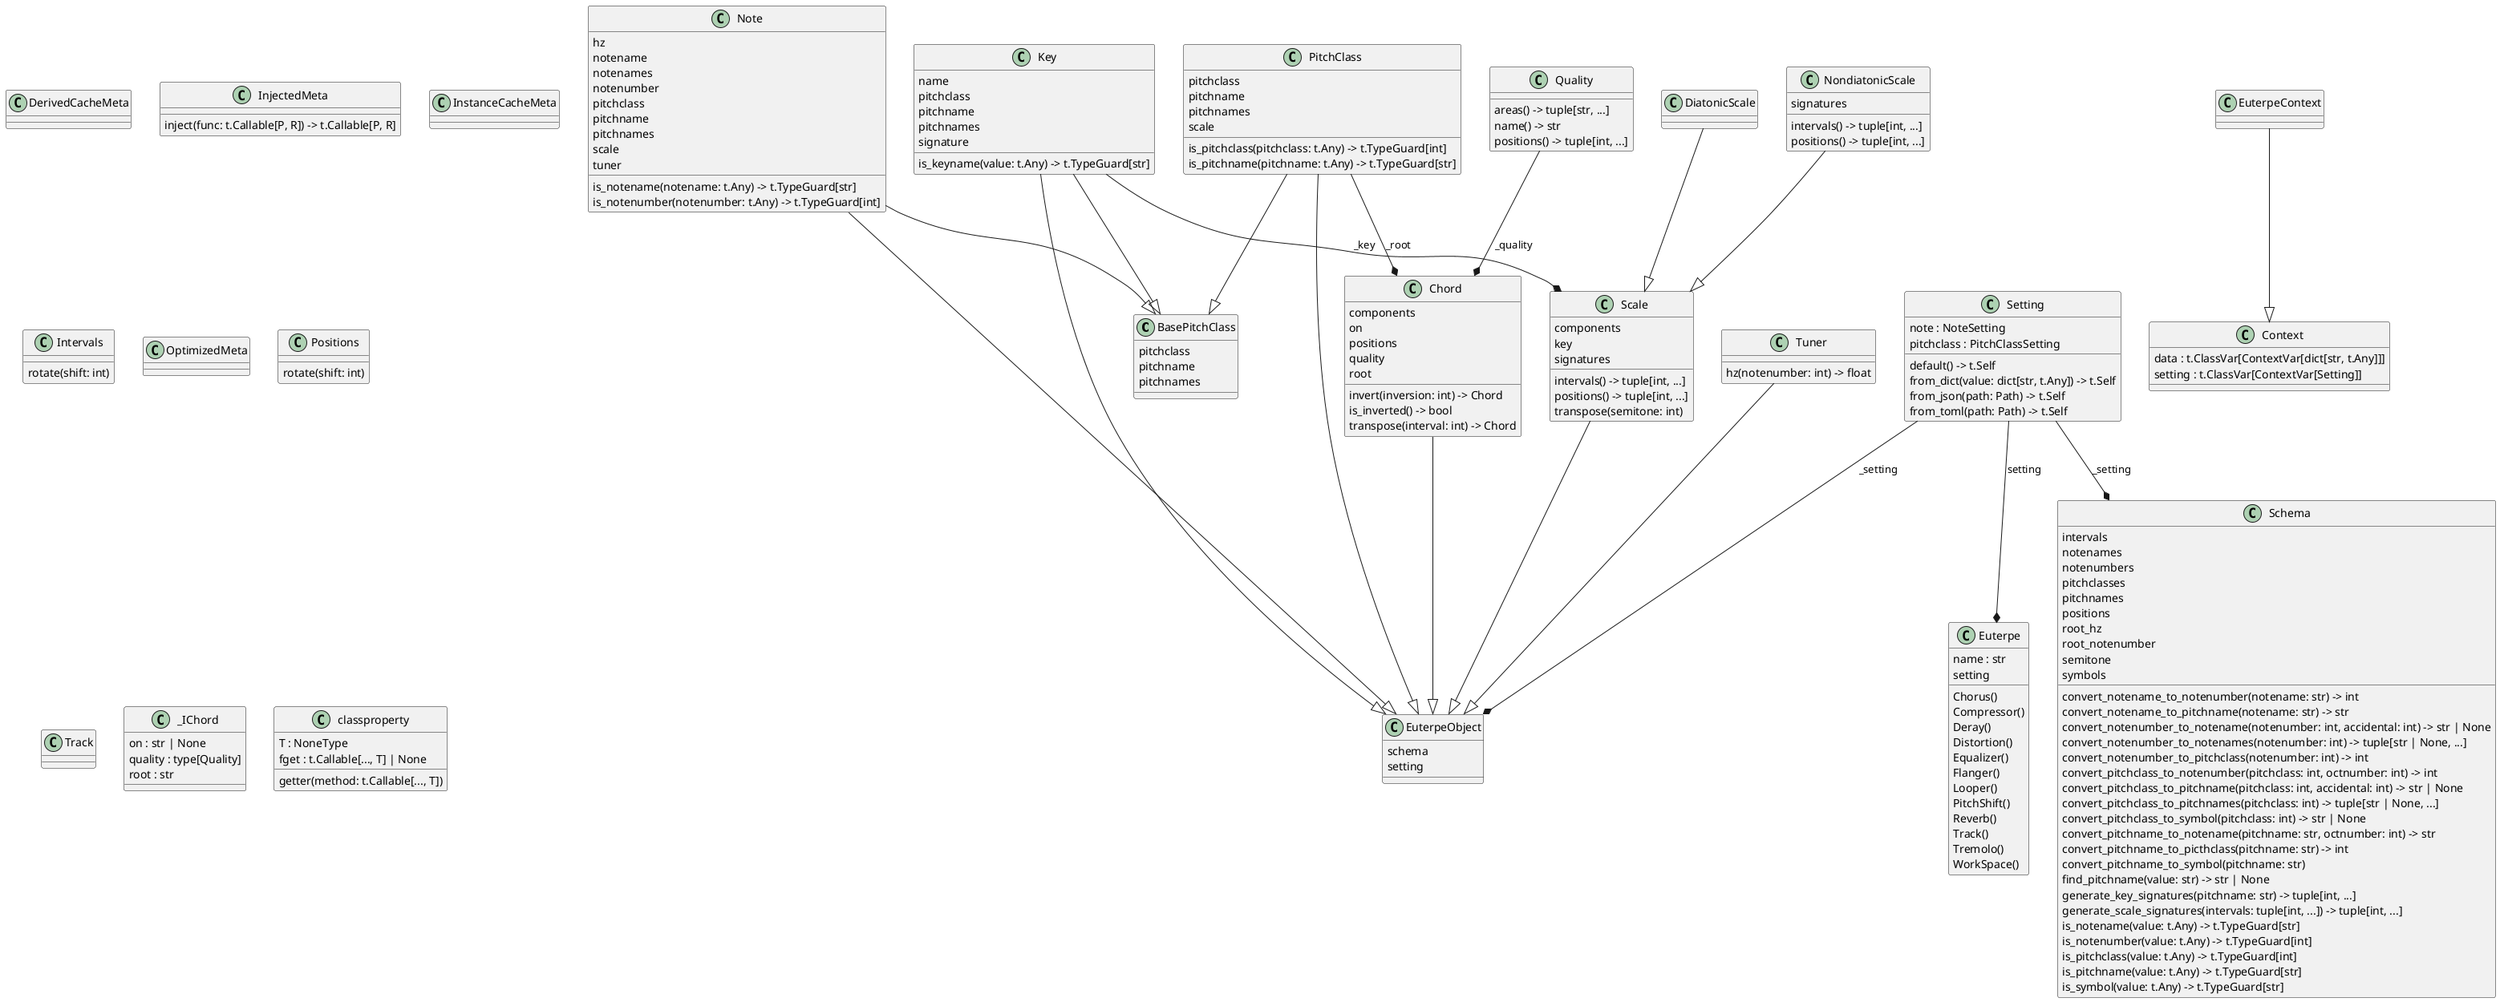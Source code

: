 @startuml classes
set namespaceSeparator none
class "BasePitchClass" as euterpe.note._base.BasePitchClass {
  pitchclass
  pitchname
  pitchnames
}
class "Chord" as euterpe.chord.chord.Chord {
  components
  on
  positions
  quality
  root
  invert(inversion: int) -> Chord
  is_inverted() -> bool
  transpose(interval: int) -> Chord
}
class "Context" as euterpe._core.framework.context.Context {
  data : t.ClassVar[ContextVar[dict[str, t.Any]]]
  setting : t.ClassVar[ContextVar[Setting]]
}
class "DerivedCacheMeta" as euterpe._core.framework.derivedcache.DerivedCacheMeta {
}
class "DiatonicScale" as euterpe.scale.diatonic.DiatonicScale {
}
class "Euterpe" as euterpe.utils.euterpe.Euterpe {
  name : str
  setting
  Chorus()
  Compressor()
  Deray()
  Distortion()
  Equalizer()
  Flanger()
  Looper()
  PitchShift()
  Reverb()
  Track()
  Tremolo()
  WorkSpace()
}
class "EuterpeContext" as euterpe.utils.context.EuterpeContext {
}
class "EuterpeObject" as euterpe._core.object.EuterpeObject {
  schema
  setting
}
class "InjectedMeta" as euterpe._core.framework.inject.InjectedMeta {
  inject(func: t.Callable[P, R]) -> t.Callable[P, R]
}
class "InstanceCacheMeta" as euterpe._core.framework.instancecache.InstanceCacheMeta {
}
class "Intervals" as euterpe._core.utils.interval.Intervals {
  rotate(shift: int)
}
class "Key" as euterpe.note.key.Key {
  name
  pitchclass
  pitchname
  pitchnames
  signature
  is_keyname(value: t.Any) -> t.TypeGuard[str]
}
class "NondiatonicScale" as euterpe.scale.diatonic.NondiatonicScale {
  signatures
  intervals() -> tuple[int, ...]
  positions() -> tuple[int, ...]
}
class "Note" as euterpe.note.note.Note {
  hz
  notename
  notenames
  notenumber
  pitchclass
  pitchname
  pitchnames
  scale
  tuner
  is_notename(notename: t.Any) -> t.TypeGuard[str]
  is_notenumber(notenumber: t.Any) -> t.TypeGuard[int]
}
class "OptimizedMeta" as euterpe._core.framework.optimize.OptimizedMeta {
}
class "PitchClass" as euterpe.note.pitchclass.PitchClass {
  pitchclass
  pitchname
  pitchnames
  scale
  is_pitchclass(pitchclass: t.Any) -> t.TypeGuard[int]
  is_pitchname(pitchname: t.Any) -> t.TypeGuard[str]
}
class "Positions" as euterpe._core.utils.interval.Positions {
  rotate(shift: int)
}
class "Quality" as euterpe.chord.quality.Quality {
  areas() -> tuple[str, ...]
  name() -> str
  positions() -> tuple[int, ...]
}
class "Scale" as euterpe.scale.scale.Scale {
  components
  key
  signatures
  intervals() -> tuple[int, ...]
  positions() -> tuple[int, ...]
  transpose(semitone: int)
}
class "Schema" as euterpe._core.schema.Schema {
  intervals
  notenames
  notenumbers
  pitchclasses
  pitchnames
  positions
  root_hz
  root_notenumber
  semitone
  symbols
  convert_notename_to_notenumber(notename: str) -> int
  convert_notename_to_pitchname(notename: str) -> str
  convert_notenumber_to_notename(notenumber: int, accidental: int) -> str | None
  convert_notenumber_to_notenames(notenumber: int) -> tuple[str | None, ...]
  convert_notenumber_to_pitchclass(notenumber: int) -> int
  convert_pitchclass_to_notenumber(pitchclass: int, octnumber: int) -> int
  convert_pitchclass_to_pitchname(pitchclass: int, accidental: int) -> str | None
  convert_pitchclass_to_pitchnames(pitchclass: int) -> tuple[str | None, ...]
  convert_pitchclass_to_symbol(pitchclass: int) -> str | None
  convert_pitchname_to_notename(pitchname: str, octnumber: int) -> str
  convert_pitchname_to_picthclass(pitchname: str) -> int
  convert_pitchname_to_symbol(pitchname: str)
  find_pitchname(value: str) -> str | None
  generate_key_signatures(pitchname: str) -> tuple[int, ...]
  generate_scale_signatures(intervals: tuple[int, ...]) -> tuple[int, ...]
  is_notename(value: t.Any) -> t.TypeGuard[str]
  is_notenumber(value: t.Any) -> t.TypeGuard[int]
  is_pitchclass(value: t.Any) -> t.TypeGuard[int]
  is_pitchname(value: t.Any) -> t.TypeGuard[str]
  is_symbol(value: t.Any) -> t.TypeGuard[str]
}
class "Setting" as euterpe._core.setting.Setting {
  note : NoteSetting
  pitchclass : PitchClassSetting
  default() -> t.Self
  from_dict(value: dict[str, t.Any]) -> t.Self
  from_json(path: Path) -> t.Self
  from_toml(path: Path) -> t.Self
}
class "Track" as euterpe.utils.track.Track {
}
class "Tuner" as euterpe.tuner.tuner.Tuner {
  hz(notenumber: int) -> float
}
class "_IChord" as euterpe.chord.chord._IChord {
  on : str | None
  quality : type[Quality]
  root : str
}
class "classproperty" as euterpe._core.utils.decorators.classproperty {
  T : NoneType
  fget : t.Callable[..., T] | None
  getter(method: t.Callable[..., T])
}
euterpe.chord.chord.Chord --|> euterpe._core.object.EuterpeObject
euterpe.note.key.Key --|> euterpe._core.object.EuterpeObject
euterpe.note.key.Key --|> euterpe.note._base.BasePitchClass
euterpe.note.note.Note --|> euterpe._core.object.EuterpeObject
euterpe.note.note.Note --|> euterpe.note._base.BasePitchClass
euterpe.note.pitchclass.PitchClass --|> euterpe._core.object.EuterpeObject
euterpe.note.pitchclass.PitchClass --|> euterpe.note._base.BasePitchClass
euterpe.scale.diatonic.DiatonicScale --|> euterpe.scale.scale.Scale
euterpe.scale.diatonic.NondiatonicScale --|> euterpe.scale.scale.Scale
euterpe.scale.scale.Scale --|> euterpe._core.object.EuterpeObject
euterpe.tuner.tuner.Tuner --|> euterpe._core.object.EuterpeObject
euterpe.utils.context.EuterpeContext --|> euterpe._core.framework.context.Context
euterpe._core.setting.Setting --* euterpe._core.object.EuterpeObject : _setting
euterpe._core.setting.Setting --* euterpe._core.schema.Schema : _setting
euterpe._core.setting.Setting --* euterpe.utils.euterpe.Euterpe : setting
euterpe.chord.quality.Quality --* euterpe.chord.chord.Chord : _quality
euterpe.note.key.Key --* euterpe.scale.scale.Scale : _key
euterpe.note.pitchclass.PitchClass --* euterpe.chord.chord.Chord : _root
@enduml
